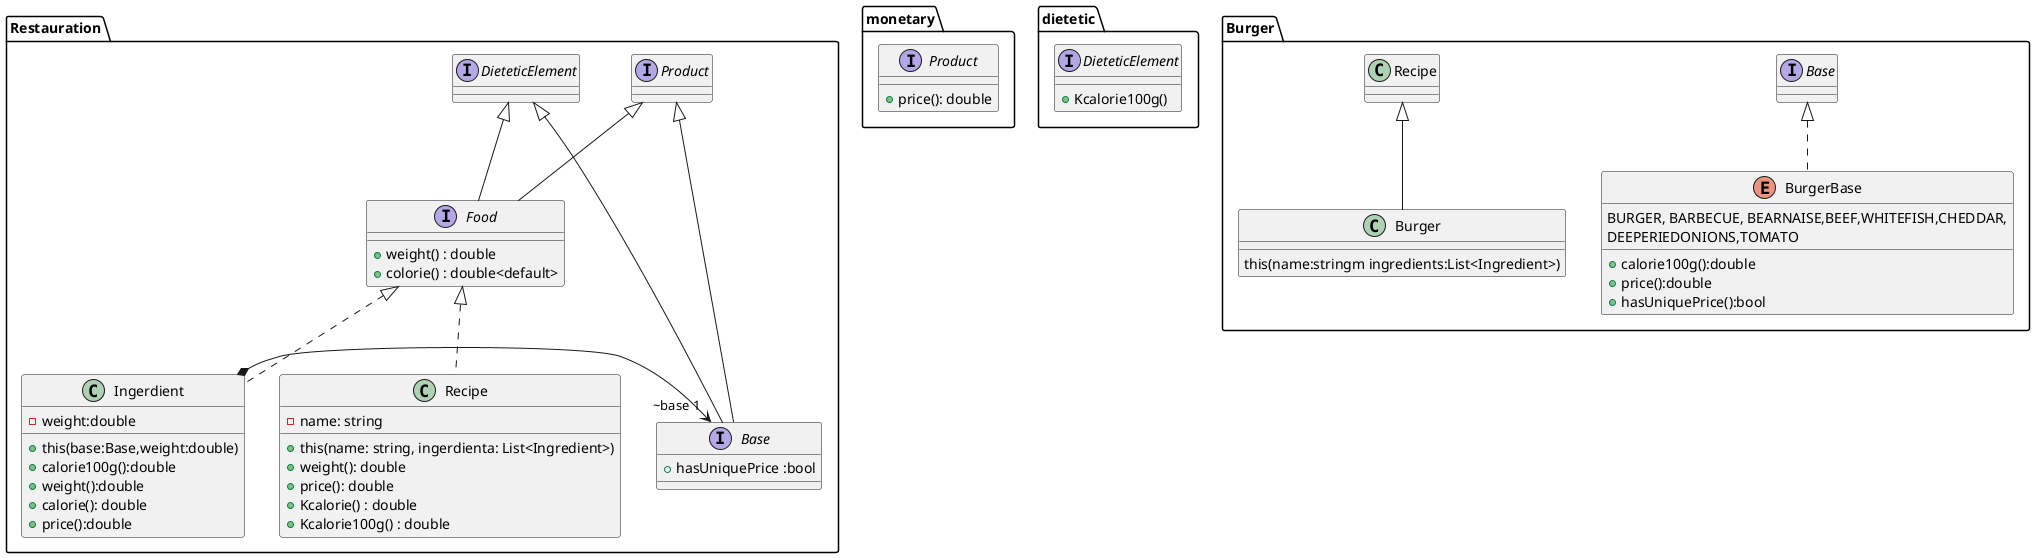 @startuml classdiagram

 

  package monetary {
        interface Product {
            + price(): double
        }      
    }
  package dietetic{
        Interface DieteticElement {
            + Kcalorie100g()
        }
    }
    package Restauration{
        Interface Food extends Product, DieteticElement{
         + weight() : double
         + colorie() : double<default>

        }
     Class Ingerdient implements Food {
            - weight:double
            + this(base:Base,weight:double)
            + calorie100g():double
            + weight():double
            + calorie(): double
            + price():double
            
       }
       Ingerdient *-> "~base 1" Base
       Interface Base extends DieteticElement , Product{
           + hasUniquePrice :bool
       }
          Class Recipe implements Food {
            - name: string
            + this(name: string, ingerdienta: List<Ingredient>)
            + weight(): double
            + price(): double
            + Kcalorie() : double 
            + Kcalorie100g() : double 
        }
       
    }
    package Burger {
        enum BurgerBase implements Base{
            BURGER, BARBECUE, BEARNAISE,BEEF,WHITEFISH,CHEDDAR,
            DEEPERIEDONIONS,TOMATO 
            + calorie100g():double
            + price():double
            + hasUniquePrice():bool
      }


        Class Burger extends Recipe  {
          this(name:stringm ingredients:List<Ingredient>)
     
        }
  
        
    }
    

@enduml
